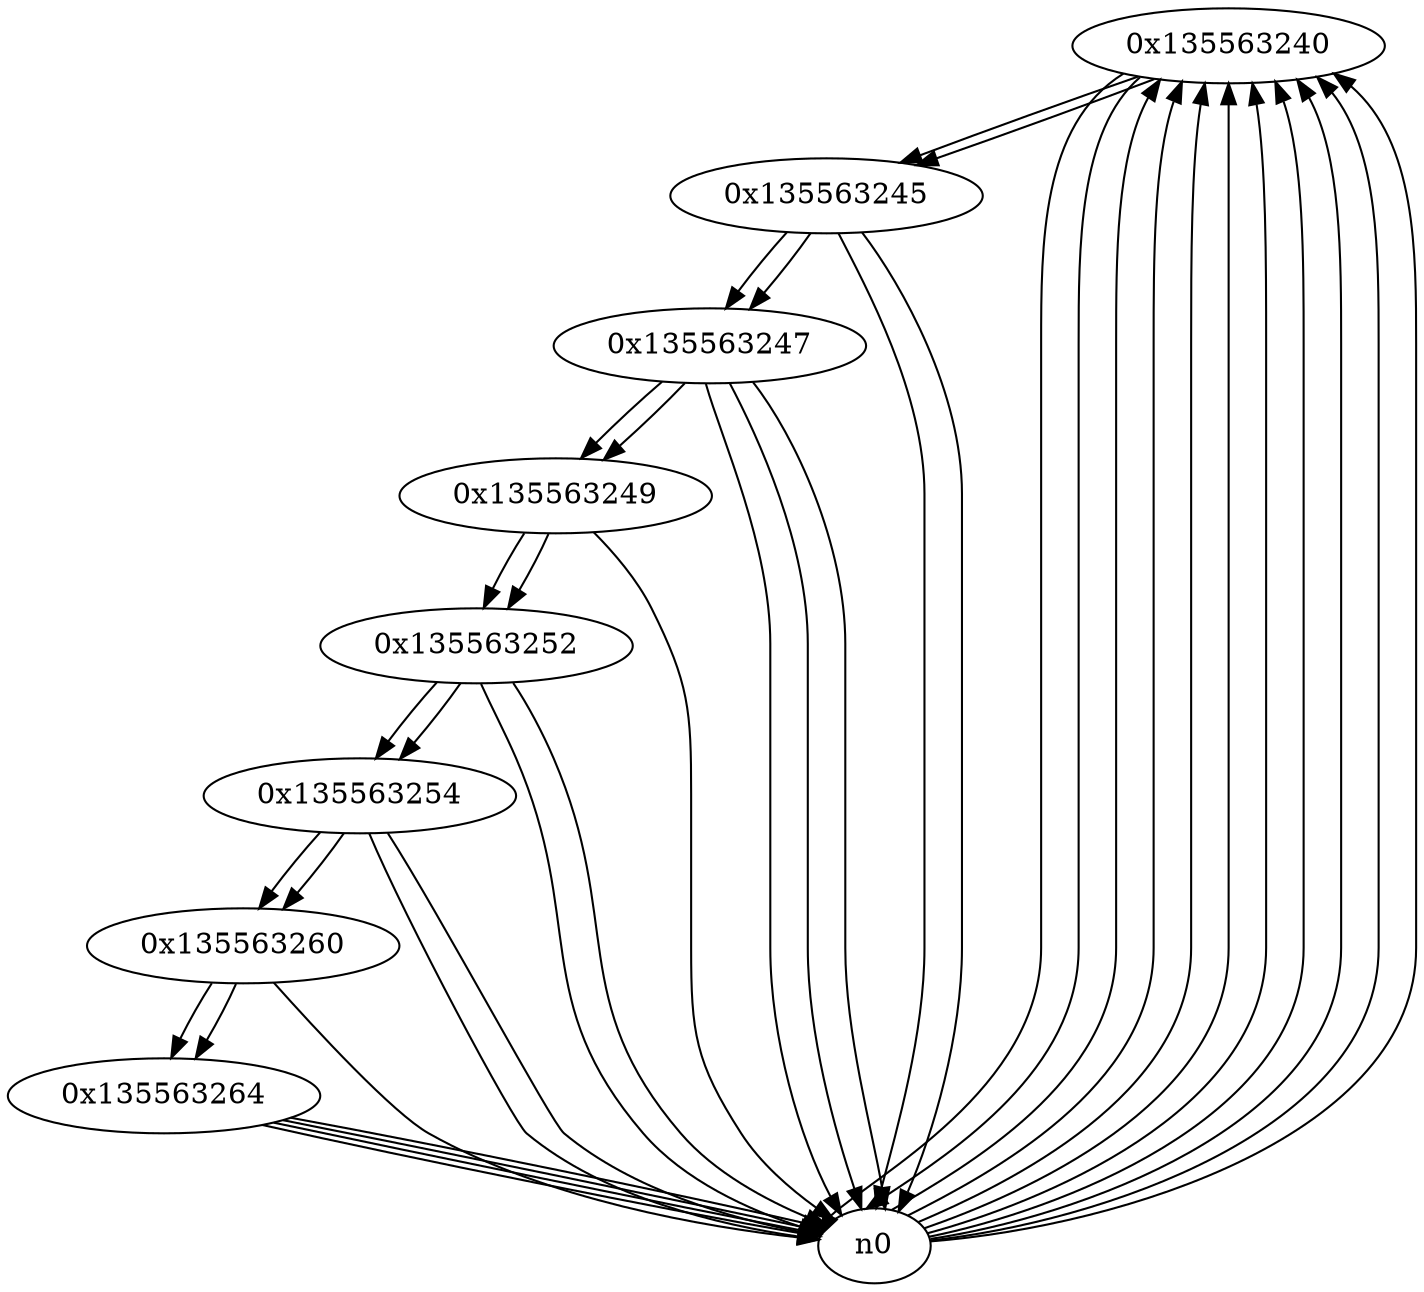 digraph G{
/* nodes */
  n1 [label="0x135563240"]
  n2 [label="0x135563245"]
  n3 [label="0x135563247"]
  n4 [label="0x135563249"]
  n5 [label="0x135563252"]
  n6 [label="0x135563254"]
  n7 [label="0x135563260"]
  n8 [label="0x135563264"]
/* edges */
n1 -> n2;
n1 -> n0;
n1 -> n0;
n0 -> n1;
n0 -> n1;
n0 -> n1;
n0 -> n1;
n0 -> n1;
n0 -> n1;
n0 -> n1;
n0 -> n1;
n0 -> n1;
n2 -> n3;
n2 -> n0;
n2 -> n0;
n1 -> n2;
n3 -> n0;
n3 -> n4;
n3 -> n0;
n3 -> n0;
n2 -> n3;
n4 -> n5;
n4 -> n0;
n3 -> n4;
n5 -> n6;
n5 -> n0;
n5 -> n0;
n4 -> n5;
n6 -> n7;
n6 -> n0;
n6 -> n0;
n5 -> n6;
n7 -> n8;
n7 -> n0;
n6 -> n7;
n8 -> n0;
n8 -> n0;
n8 -> n0;
n8 -> n0;
n7 -> n8;
}
